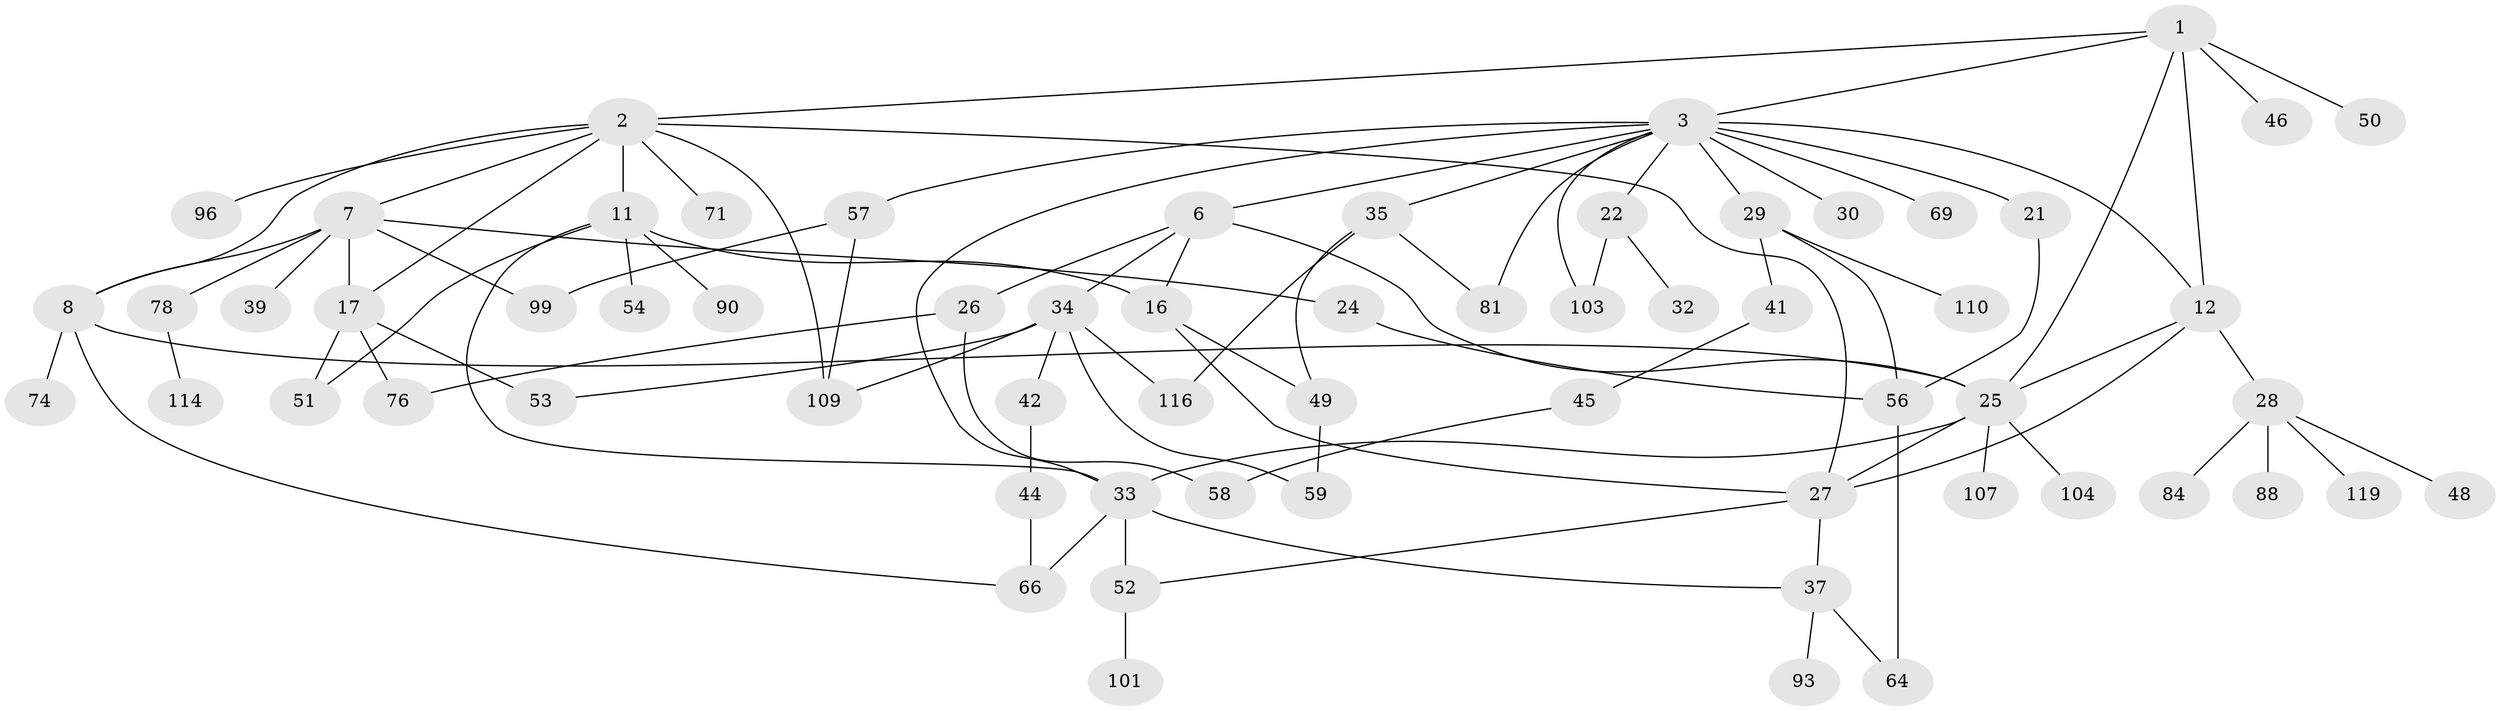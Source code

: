 // original degree distribution, {6: 0.031007751937984496, 9: 0.007751937984496124, 5: 0.10852713178294573, 3: 0.20930232558139536, 4: 0.09302325581395349, 2: 0.2558139534883721, 1: 0.29457364341085274}
// Generated by graph-tools (version 1.1) at 2025/13/03/09/25 04:13:26]
// undirected, 64 vertices, 94 edges
graph export_dot {
graph [start="1"]
  node [color=gray90,style=filled];
  1;
  2;
  3 [super="+13+4+40"];
  6 [super="+105+10"];
  7 [super="+9+15"];
  8 [super="+18+55"];
  11 [super="+23"];
  12 [super="+87+31"];
  16 [super="+60"];
  17 [super="+20"];
  21;
  22;
  24;
  25 [super="+36+38+72"];
  26;
  27;
  28;
  29 [super="+43"];
  30;
  32;
  33 [super="+113+79"];
  34 [super="+89+94+61"];
  35 [super="+47"];
  37;
  39;
  41;
  42;
  44 [super="+112"];
  45;
  46 [super="+124"];
  48;
  49;
  50;
  51 [super="+92+123"];
  52;
  53 [super="+97+65"];
  54 [super="+83"];
  56 [super="+80+63"];
  57 [super="+86"];
  58;
  59;
  64 [super="+73"];
  66;
  69;
  71 [super="+75"];
  74;
  76 [super="+77+82"];
  78 [super="+95"];
  81 [super="+100"];
  84;
  88;
  90;
  93;
  96 [super="+128"];
  99 [super="+111"];
  101;
  103;
  104;
  107;
  109 [super="+115"];
  110;
  114;
  116;
  119;
  1 -- 2;
  1 -- 3;
  1 -- 46;
  1 -- 50;
  1 -- 12;
  1 -- 25;
  2 -- 7;
  2 -- 8;
  2 -- 11;
  2 -- 17;
  2 -- 27;
  2 -- 71;
  2 -- 96;
  2 -- 109;
  3 -- 6 [weight=2];
  3 -- 81;
  3 -- 21 [weight=2];
  3 -- 22;
  3 -- 57;
  3 -- 35;
  3 -- 69;
  3 -- 103;
  3 -- 12;
  3 -- 29 [weight=2];
  3 -- 30;
  3 -- 33;
  6 -- 25;
  6 -- 34;
  6 -- 16;
  6 -- 26;
  7 -- 78;
  7 -- 39;
  7 -- 99;
  7 -- 8 [weight=2];
  7 -- 24;
  7 -- 17;
  8 -- 66;
  8 -- 25;
  8 -- 74;
  11 -- 33;
  11 -- 16;
  11 -- 51;
  11 -- 90;
  11 -- 54 [weight=2];
  12 -- 28;
  12 -- 27;
  12 -- 25 [weight=2];
  16 -- 49;
  16 -- 27;
  17 -- 53 [weight=2];
  17 -- 51;
  17 -- 76;
  21 -- 56;
  22 -- 32;
  22 -- 103;
  24 -- 56;
  25 -- 104;
  25 -- 27;
  25 -- 107 [weight=2];
  25 -- 33;
  26 -- 58;
  26 -- 76;
  27 -- 52;
  27 -- 37;
  28 -- 48;
  28 -- 84;
  28 -- 88;
  28 -- 119;
  29 -- 41;
  29 -- 56 [weight=2];
  29 -- 110;
  33 -- 37;
  33 -- 66;
  33 -- 52;
  34 -- 42;
  34 -- 116;
  34 -- 53;
  34 -- 59;
  34 -- 109;
  35 -- 49;
  35 -- 81;
  35 -- 116;
  37 -- 93;
  37 -- 64;
  41 -- 45;
  42 -- 44;
  44 -- 66;
  45 -- 58;
  49 -- 59;
  52 -- 101;
  56 -- 64;
  57 -- 109;
  57 -- 99;
  78 -- 114;
}

